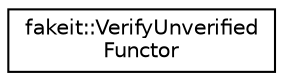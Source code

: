 digraph "Graphical Class Hierarchy"
{
  edge [fontname="Helvetica",fontsize="10",labelfontname="Helvetica",labelfontsize="10"];
  node [fontname="Helvetica",fontsize="10",shape=record];
  rankdir="LR";
  Node1 [label="fakeit::VerifyUnverified\lFunctor",height=0.2,width=0.4,color="black", fillcolor="white", style="filled",URL="$d1/d6e/classfakeit_1_1VerifyUnverifiedFunctor.html"];
}
